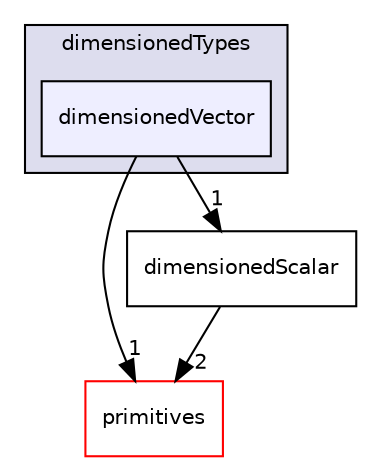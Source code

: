 digraph "src/OpenFOAM/dimensionedTypes/dimensionedVector" {
  bgcolor=transparent;
  compound=true
  node [ fontsize="10", fontname="Helvetica"];
  edge [ labelfontsize="10", labelfontname="Helvetica"];
  subgraph clusterdir_d4979fdf35c07e0caec68718d229a4b4 {
    graph [ bgcolor="#ddddee", pencolor="black", label="dimensionedTypes" fontname="Helvetica", fontsize="10", URL="dir_d4979fdf35c07e0caec68718d229a4b4.html"]
  dir_9b0e310db7e4b70335615c0c4d305c61 [shape=box, label="dimensionedVector", style="filled", fillcolor="#eeeeff", pencolor="black", URL="dir_9b0e310db7e4b70335615c0c4d305c61.html"];
  }
  dir_3e50f45338116b169052b428016851aa [shape=box label="primitives" color="red" URL="dir_3e50f45338116b169052b428016851aa.html"];
  dir_e31c9ddbfe211a5cc77e204494e1ef79 [shape=box label="dimensionedScalar" URL="dir_e31c9ddbfe211a5cc77e204494e1ef79.html"];
  dir_e31c9ddbfe211a5cc77e204494e1ef79->dir_3e50f45338116b169052b428016851aa [headlabel="2", labeldistance=1.5 headhref="dir_002013_002324.html"];
  dir_9b0e310db7e4b70335615c0c4d305c61->dir_3e50f45338116b169052b428016851aa [headlabel="1", labeldistance=1.5 headhref="dir_002018_002324.html"];
  dir_9b0e310db7e4b70335615c0c4d305c61->dir_e31c9ddbfe211a5cc77e204494e1ef79 [headlabel="1", labeldistance=1.5 headhref="dir_002018_002013.html"];
}
